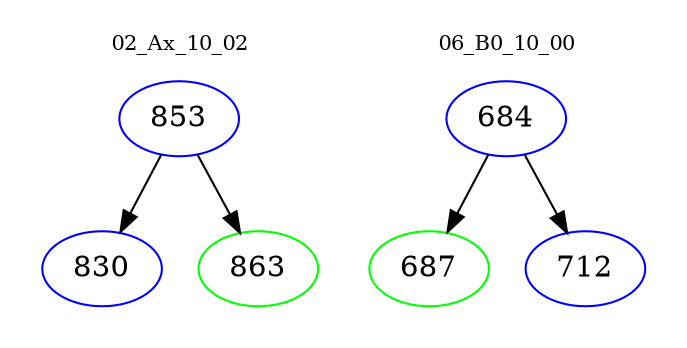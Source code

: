 digraph{
subgraph cluster_0 {
color = white
label = "02_Ax_10_02";
fontsize=10;
T0_853 [label="853", color="blue"]
T0_853 -> T0_830 [color="black"]
T0_830 [label="830", color="blue"]
T0_853 -> T0_863 [color="black"]
T0_863 [label="863", color="green"]
}
subgraph cluster_1 {
color = white
label = "06_B0_10_00";
fontsize=10;
T1_684 [label="684", color="blue"]
T1_684 -> T1_687 [color="black"]
T1_687 [label="687", color="green"]
T1_684 -> T1_712 [color="black"]
T1_712 [label="712", color="blue"]
}
}
